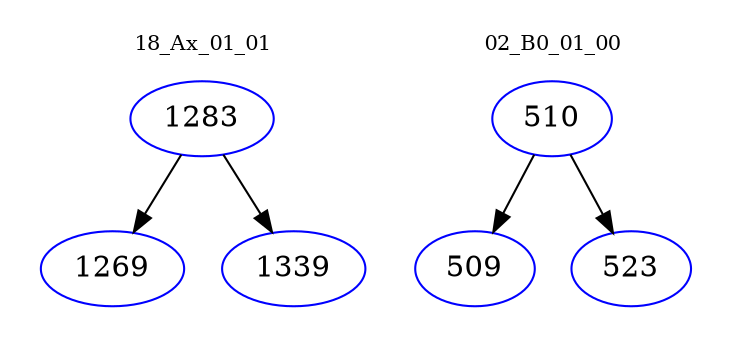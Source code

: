 digraph{
subgraph cluster_0 {
color = white
label = "18_Ax_01_01";
fontsize=10;
T0_1283 [label="1283", color="blue"]
T0_1283 -> T0_1269 [color="black"]
T0_1269 [label="1269", color="blue"]
T0_1283 -> T0_1339 [color="black"]
T0_1339 [label="1339", color="blue"]
}
subgraph cluster_1 {
color = white
label = "02_B0_01_00";
fontsize=10;
T1_510 [label="510", color="blue"]
T1_510 -> T1_509 [color="black"]
T1_509 [label="509", color="blue"]
T1_510 -> T1_523 [color="black"]
T1_523 [label="523", color="blue"]
}
}
